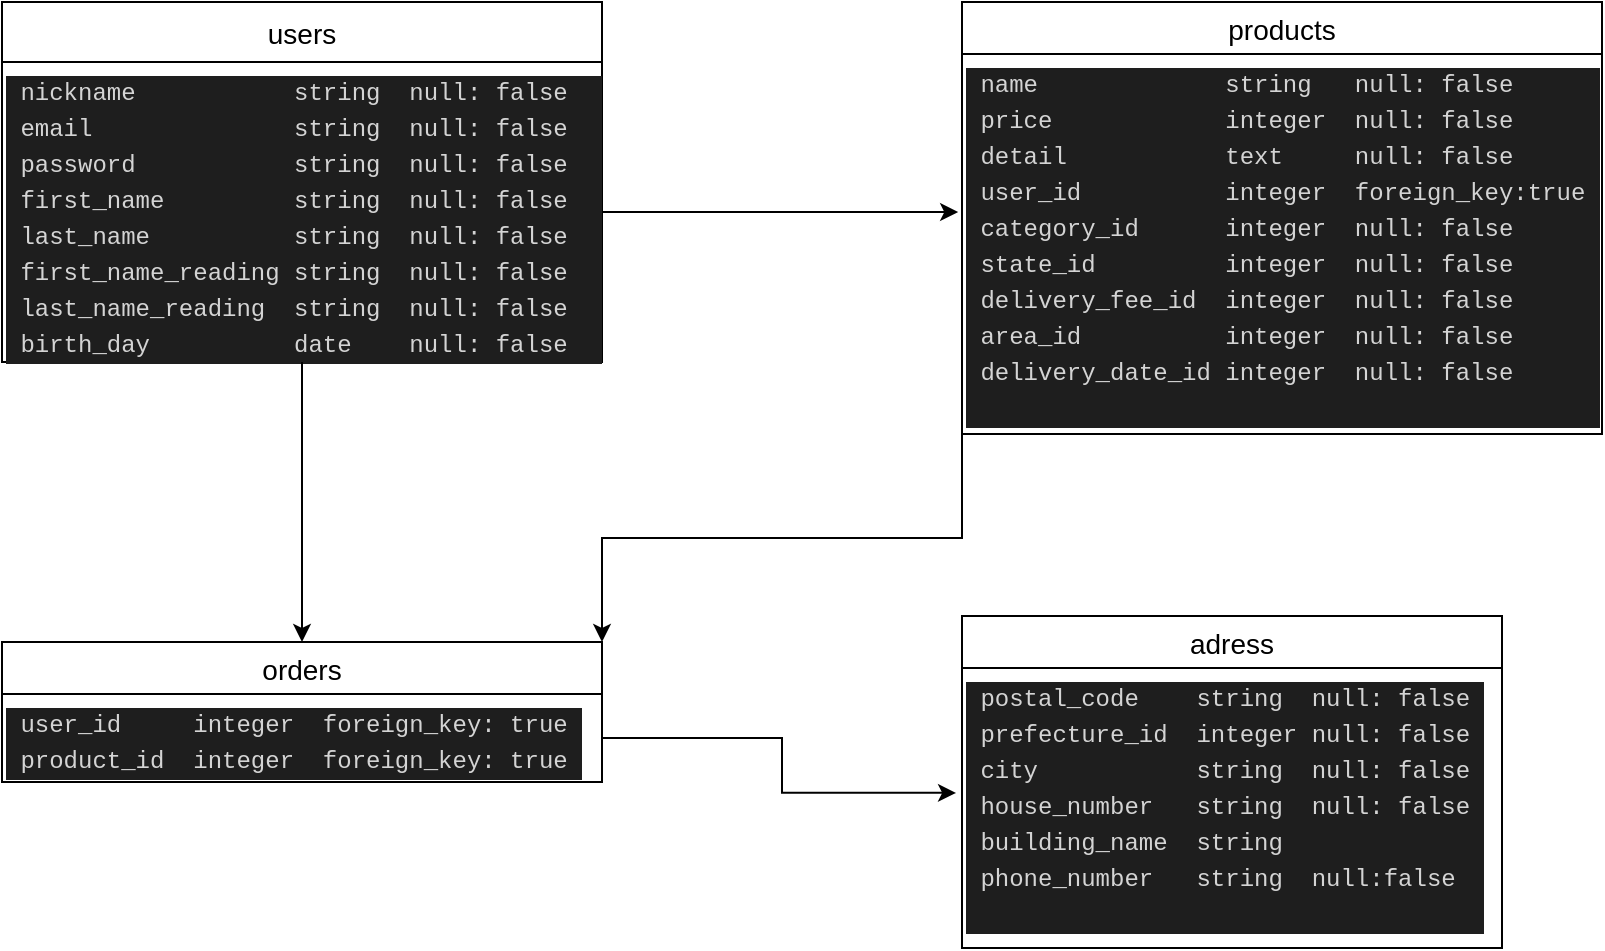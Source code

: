 <mxfile version="13.10.0" type="embed">
    <diagram id="aYbH0lTbl5v0WLprSAb0" name="ページ1">
        <mxGraphModel dx="728" dy="428" grid="1" gridSize="10" guides="1" tooltips="1" connect="1" arrows="1" fold="1" page="1" pageScale="1" pageWidth="850" pageHeight="1100" math="0" shadow="0">
            <root>
                <mxCell id="0"/>
                <mxCell id="1" parent="0"/>
                <mxCell id="113" value="users" style="swimlane;fontStyle=0;childLayout=stackLayout;horizontal=1;startSize=30;horizontalStack=0;resizeParent=1;resizeParentMax=0;resizeLast=0;collapsible=1;marginBottom=0;align=center;fontSize=14;" vertex="1" parent="1">
                    <mxGeometry y="160" width="300" height="180" as="geometry"/>
                </mxCell>
                <mxCell id="129" value="&lt;div style=&quot;color: rgb(212 , 212 , 212) ; background-color: rgb(30 , 30 , 30) ; font-family: &amp;#34;menlo&amp;#34; , &amp;#34;monaco&amp;#34; , &amp;#34;courier new&amp;#34; , monospace ; font-weight: normal ; font-size: 12px ; line-height: 18px&quot;&gt;&lt;div&gt;&lt;span style=&quot;color: #d4d4d4&quot;&gt;&amp;nbsp;nickname&amp;nbsp; &amp;nbsp; &amp;nbsp; &amp;nbsp; &amp;nbsp; &amp;nbsp;string&amp;nbsp; null: false&amp;nbsp;&lt;/span&gt;&lt;/div&gt;&lt;div&gt;&lt;span style=&quot;color: #d4d4d4&quot;&gt;&amp;nbsp;email&amp;nbsp; &amp;nbsp; &amp;nbsp; &amp;nbsp; &amp;nbsp; &amp;nbsp; &amp;nbsp; string&amp;nbsp; null: false&amp;nbsp;&lt;/span&gt;&lt;/div&gt;&lt;div&gt;&lt;span style=&quot;color: #d4d4d4&quot;&gt;&amp;nbsp;password&amp;nbsp; &amp;nbsp; &amp;nbsp; &amp;nbsp; &amp;nbsp; &amp;nbsp;string&amp;nbsp; null: false&amp;nbsp;&lt;/span&gt;&lt;/div&gt;&lt;div&gt;&lt;span style=&quot;color: #d4d4d4&quot;&gt;&amp;nbsp;first_name&amp;nbsp; &amp;nbsp; &amp;nbsp; &amp;nbsp; &amp;nbsp;string&amp;nbsp; null: false&amp;nbsp;&lt;/span&gt;&lt;/div&gt;&lt;div&gt;&lt;span style=&quot;color: #d4d4d4&quot;&gt;&amp;nbsp;last_name&amp;nbsp; &amp;nbsp; &amp;nbsp; &amp;nbsp; &amp;nbsp; string&amp;nbsp; null: false&amp;nbsp;&lt;/span&gt;&lt;/div&gt;&lt;div&gt;&lt;span style=&quot;color: #d4d4d4&quot;&gt;&amp;nbsp;first_name_reading string&amp;nbsp; null: false &lt;/span&gt;&amp;nbsp;last_name_reading&amp;nbsp; string&amp;nbsp; null: false&amp;nbsp;&lt;/div&gt;&lt;div&gt;&lt;span style=&quot;color: #d4d4d4&quot;&gt;&amp;nbsp;birth_day&amp;nbsp; &amp;nbsp; &amp;nbsp; &amp;nbsp; &amp;nbsp; date&amp;nbsp; &amp;nbsp; null: false&amp;nbsp;&lt;/span&gt;&lt;/div&gt;&lt;/div&gt;" style="text;whiteSpace=wrap;html=1;" vertex="1" parent="113">
                    <mxGeometry y="30" width="300" height="150" as="geometry"/>
                </mxCell>
                <mxCell id="117" value="products" style="swimlane;fontStyle=0;childLayout=stackLayout;horizontal=1;startSize=26;horizontalStack=0;resizeParent=1;resizeParentMax=0;resizeLast=0;collapsible=1;marginBottom=0;align=center;fontSize=14;" vertex="1" parent="1">
                    <mxGeometry x="480" y="160" width="320" height="216" as="geometry"/>
                </mxCell>
                <mxCell id="138" value="&lt;div style=&quot;color: rgb(212 , 212 , 212) ; background-color: rgb(30 , 30 , 30) ; font-family: &amp;#34;menlo&amp;#34; , &amp;#34;monaco&amp;#34; , &amp;#34;courier new&amp;#34; , monospace ; font-weight: normal ; font-size: 12px ; line-height: 18px&quot;&gt;&lt;div&gt;&lt;span style=&quot;color: #d4d4d4&quot;&gt;&amp;nbsp;name&amp;nbsp; &amp;nbsp; &amp;nbsp; &amp;nbsp; &amp;nbsp; &amp;nbsp; &amp;nbsp;string&amp;nbsp; &amp;nbsp;null: false&amp;nbsp;&lt;/span&gt;&lt;/div&gt;&lt;div&gt;&lt;span style=&quot;color: #d4d4d4&quot;&gt;&amp;nbsp;price&amp;nbsp; &amp;nbsp; &amp;nbsp; &amp;nbsp; &amp;nbsp; &amp;nbsp; integer&amp;nbsp; null: false&amp;nbsp;&lt;/span&gt;&lt;/div&gt;&lt;div&gt;&lt;span style=&quot;color: #d4d4d4&quot;&gt;&amp;nbsp;detail&amp;nbsp; &amp;nbsp; &amp;nbsp; &amp;nbsp; &amp;nbsp; &amp;nbsp;text&amp;nbsp; &amp;nbsp; &amp;nbsp;null: false&amp;nbsp;&lt;/span&gt;&lt;/div&gt;&lt;div&gt;&amp;nbsp;user_id&amp;nbsp; &amp;nbsp; &amp;nbsp; &amp;nbsp; &amp;nbsp; integer&amp;nbsp; foreign_key:true&amp;nbsp;&lt;/div&gt;&lt;div&gt;&lt;span style=&quot;color: #d4d4d4&quot;&gt;&amp;nbsp;category_id&amp;nbsp; &amp;nbsp; &amp;nbsp; integer&amp;nbsp; null: false&amp;nbsp;&lt;/span&gt;&lt;/div&gt;&lt;div&gt;&lt;span style=&quot;color: #d4d4d4&quot;&gt;&amp;nbsp;state_id&amp;nbsp; &amp;nbsp; &amp;nbsp; &amp;nbsp; &amp;nbsp;integer&amp;nbsp; null: false&amp;nbsp;&lt;/span&gt;&lt;/div&gt;&lt;div&gt;&lt;span style=&quot;color: #d4d4d4&quot;&gt;&amp;nbsp;delivery_fee_id&amp;nbsp; integer&amp;nbsp; null: false&amp;nbsp;&lt;/span&gt;&lt;/div&gt;&lt;div&gt;&lt;span style=&quot;color: #d4d4d4&quot;&gt;&amp;nbsp;area_id&amp;nbsp; &amp;nbsp; &amp;nbsp; &amp;nbsp; &amp;nbsp; integer&amp;nbsp; null: false&amp;nbsp; &amp;nbsp; &amp;nbsp;&amp;nbsp;&lt;/span&gt;&lt;/div&gt;&lt;div&gt;&lt;span style=&quot;color: #d4d4d4&quot;&gt;&amp;nbsp;delivery_date_id integer&amp;nbsp; null: false&amp;nbsp; &amp;nbsp; &amp;nbsp;&amp;nbsp;&lt;/span&gt;&lt;/div&gt;&lt;br&gt;&lt;/div&gt;" style="text;whiteSpace=wrap;html=1;" vertex="1" parent="117">
                    <mxGeometry y="26" width="320" height="190" as="geometry"/>
                </mxCell>
                <mxCell id="125" value="adress" style="swimlane;fontStyle=0;childLayout=stackLayout;horizontal=1;startSize=26;horizontalStack=0;resizeParent=1;resizeParentMax=0;resizeLast=0;collapsible=1;marginBottom=0;align=center;fontSize=14;" vertex="1" parent="1">
                    <mxGeometry x="480" y="467" width="270" height="166" as="geometry"/>
                </mxCell>
                <mxCell id="139" value="&lt;div style=&quot;color: rgb(212 , 212 , 212) ; background-color: rgb(30 , 30 , 30) ; font-family: &amp;#34;menlo&amp;#34; , &amp;#34;monaco&amp;#34; , &amp;#34;courier new&amp;#34; , monospace ; font-weight: normal ; font-size: 12px ; line-height: 18px&quot;&gt;&lt;div&gt;&lt;span style=&quot;color: #d4d4d4&quot;&gt;&amp;nbsp;postal_code&amp;nbsp; &amp;nbsp; string&amp;nbsp; null: false&amp;nbsp;&lt;/span&gt;&lt;/div&gt;&lt;div&gt;&lt;span style=&quot;color: #d4d4d4&quot;&gt;&amp;nbsp;prefecture_id&amp;nbsp; integer null: false&amp;nbsp;&lt;/span&gt;&lt;/div&gt;&lt;div&gt;&lt;span style=&quot;color: #d4d4d4&quot;&gt;&amp;nbsp;city&amp;nbsp; &amp;nbsp; &amp;nbsp; &amp;nbsp; &amp;nbsp; &amp;nbsp;string&amp;nbsp; null: false&amp;nbsp;&lt;/span&gt;&lt;/div&gt;&lt;div&gt;&lt;span style=&quot;color: #d4d4d4&quot;&gt;&amp;nbsp;house_number&amp;nbsp; &amp;nbsp;string&amp;nbsp; null: false&amp;nbsp;&lt;/span&gt;&lt;/div&gt;&lt;div&gt;&lt;span style=&quot;color: #d4d4d4&quot;&gt;&amp;nbsp;building_name&amp;nbsp; string&amp;nbsp;&lt;/span&gt;&lt;/div&gt;&lt;div&gt;&lt;span style=&quot;color: #d4d4d4&quot;&gt;&amp;nbsp;phone_number&amp;nbsp; &amp;nbsp;string&amp;nbsp; null:false&amp;nbsp;&lt;/span&gt;&lt;/div&gt;&lt;br&gt;&lt;/div&gt;" style="text;whiteSpace=wrap;html=1;" vertex="1" parent="125">
                    <mxGeometry y="26" width="270" height="140" as="geometry"/>
                </mxCell>
                <mxCell id="130" value="orders" style="swimlane;fontStyle=0;childLayout=stackLayout;horizontal=1;startSize=26;horizontalStack=0;resizeParent=1;resizeParentMax=0;resizeLast=0;collapsible=1;marginBottom=0;align=center;fontSize=14;" vertex="1" parent="1">
                    <mxGeometry y="480" width="300" height="70" as="geometry"/>
                </mxCell>
                <mxCell id="135" value="&lt;div style=&quot;color: rgb(212 , 212 , 212) ; background-color: rgb(30 , 30 , 30) ; font-family: &amp;#34;menlo&amp;#34; , &amp;#34;monaco&amp;#34; , &amp;#34;courier new&amp;#34; , monospace ; font-weight: normal ; font-size: 12px ; line-height: 18px&quot;&gt;&lt;div&gt;&lt;span style=&quot;color: #d4d4d4&quot;&gt;&amp;nbsp;user_id&amp;nbsp; &amp;nbsp; &amp;nbsp;integer&amp;nbsp; foreign_key: true&amp;nbsp;&lt;/span&gt;&lt;/div&gt;&lt;div&gt;&lt;span style=&quot;color: #d4d4d4&quot;&gt;&amp;nbsp;product_id&amp;nbsp; integer&amp;nbsp; foreign_key: true&amp;nbsp;&lt;/span&gt;&lt;/div&gt;&lt;/div&gt;" style="text;whiteSpace=wrap;html=1;" vertex="1" parent="130">
                    <mxGeometry y="26" width="300" height="44" as="geometry"/>
                </mxCell>
                <mxCell id="141" style="edgeStyle=orthogonalEdgeStyle;rounded=0;orthogonalLoop=1;jettySize=auto;html=1;entryX=0.5;entryY=0;entryDx=0;entryDy=0;" edge="1" parent="1" source="129" target="130">
                    <mxGeometry relative="1" as="geometry"/>
                </mxCell>
                <mxCell id="142" style="edgeStyle=orthogonalEdgeStyle;rounded=0;orthogonalLoop=1;jettySize=auto;html=1;exitX=1;exitY=0.5;exitDx=0;exitDy=0;entryX=-0.011;entryY=0.446;entryDx=0;entryDy=0;entryPerimeter=0;" edge="1" parent="1" source="135" target="139">
                    <mxGeometry relative="1" as="geometry"/>
                </mxCell>
                <mxCell id="143" style="edgeStyle=orthogonalEdgeStyle;rounded=0;orthogonalLoop=1;jettySize=auto;html=1;exitX=1;exitY=0.5;exitDx=0;exitDy=0;entryX=-0.006;entryY=0.416;entryDx=0;entryDy=0;entryPerimeter=0;" edge="1" parent="1" source="129" target="138">
                    <mxGeometry relative="1" as="geometry"/>
                </mxCell>
                <mxCell id="144" style="edgeStyle=orthogonalEdgeStyle;rounded=0;orthogonalLoop=1;jettySize=auto;html=1;exitX=0;exitY=1;exitDx=0;exitDy=0;entryX=1;entryY=0;entryDx=0;entryDy=0;" edge="1" parent="1" source="138" target="130">
                    <mxGeometry relative="1" as="geometry"/>
                </mxCell>
            </root>
        </mxGraphModel>
    </diagram>
</mxfile>